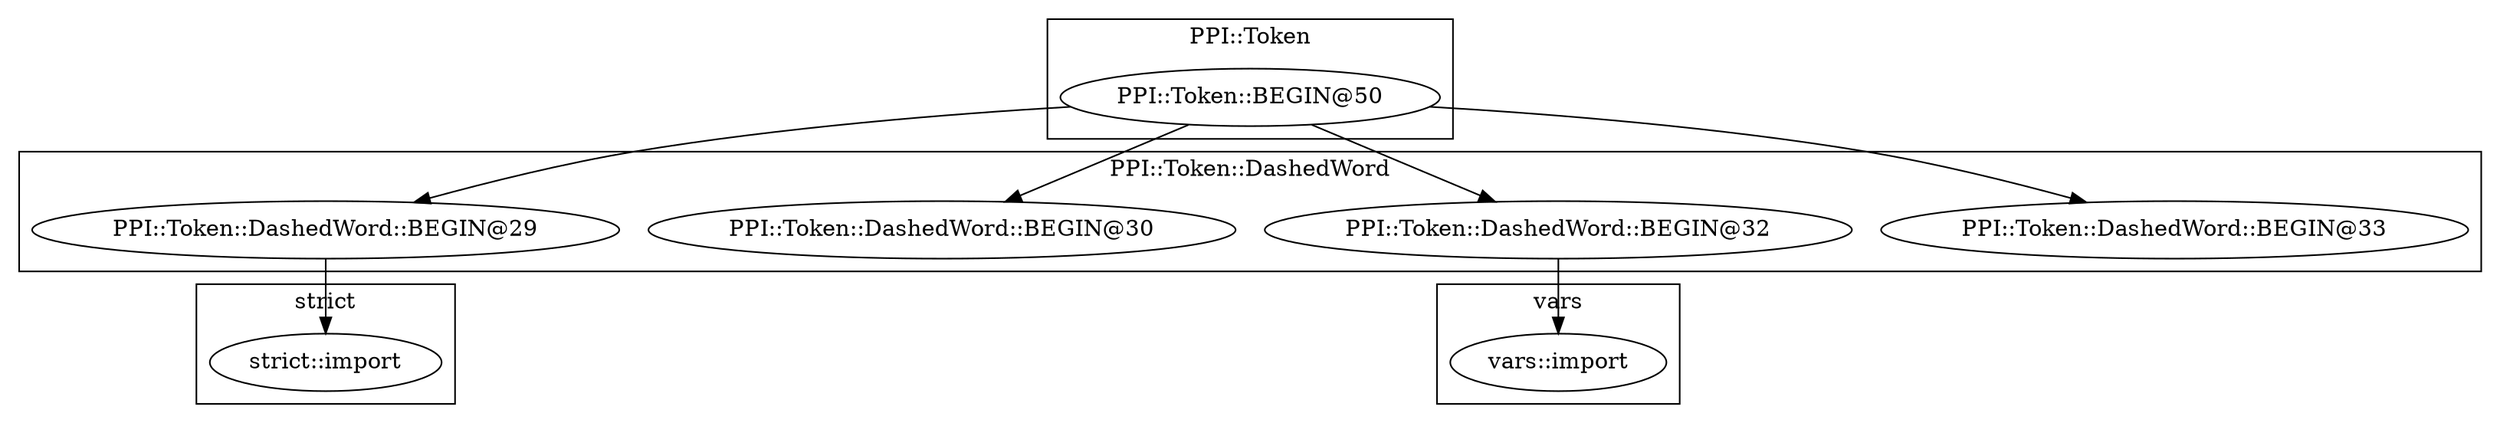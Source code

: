 digraph {
graph [overlap=false]
subgraph cluster_PPI_Token {
	label="PPI::Token";
	"PPI::Token::BEGIN@50";
}
subgraph cluster_PPI_Token_DashedWord {
	label="PPI::Token::DashedWord";
	"PPI::Token::DashedWord::BEGIN@33";
	"PPI::Token::DashedWord::BEGIN@29";
	"PPI::Token::DashedWord::BEGIN@30";
	"PPI::Token::DashedWord::BEGIN@32";
}
subgraph cluster_vars {
	label="vars";
	"vars::import";
}
subgraph cluster_strict {
	label="strict";
	"strict::import";
}
"PPI::Token::BEGIN@50" -> "PPI::Token::DashedWord::BEGIN@32";
"PPI::Token::DashedWord::BEGIN@29" -> "strict::import";
"PPI::Token::BEGIN@50" -> "PPI::Token::DashedWord::BEGIN@30";
"PPI::Token::DashedWord::BEGIN@32" -> "vars::import";
"PPI::Token::BEGIN@50" -> "PPI::Token::DashedWord::BEGIN@33";
"PPI::Token::BEGIN@50" -> "PPI::Token::DashedWord::BEGIN@29";
}
